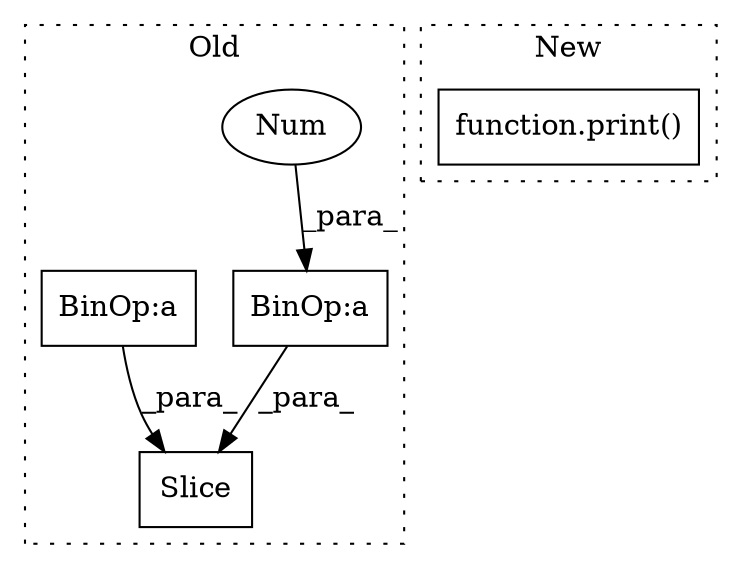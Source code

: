 digraph G {
subgraph cluster0 {
1 [label="Slice" a="80" s="4979" l="18" shape="box"];
3 [label="BinOp:a" a="82" s="4992" l="3" shape="box"];
4 [label="Num" a="76" s="4995" l="1" shape="ellipse"];
5 [label="BinOp:a" a="82" s="4980" l="3" shape="box"];
label = "Old";
style="dotted";
}
subgraph cluster1 {
2 [label="function.print()" a="75" s="4801,4821" l="6,1" shape="box"];
label = "New";
style="dotted";
}
3 -> 1 [label="_para_"];
4 -> 3 [label="_para_"];
5 -> 1 [label="_para_"];
}